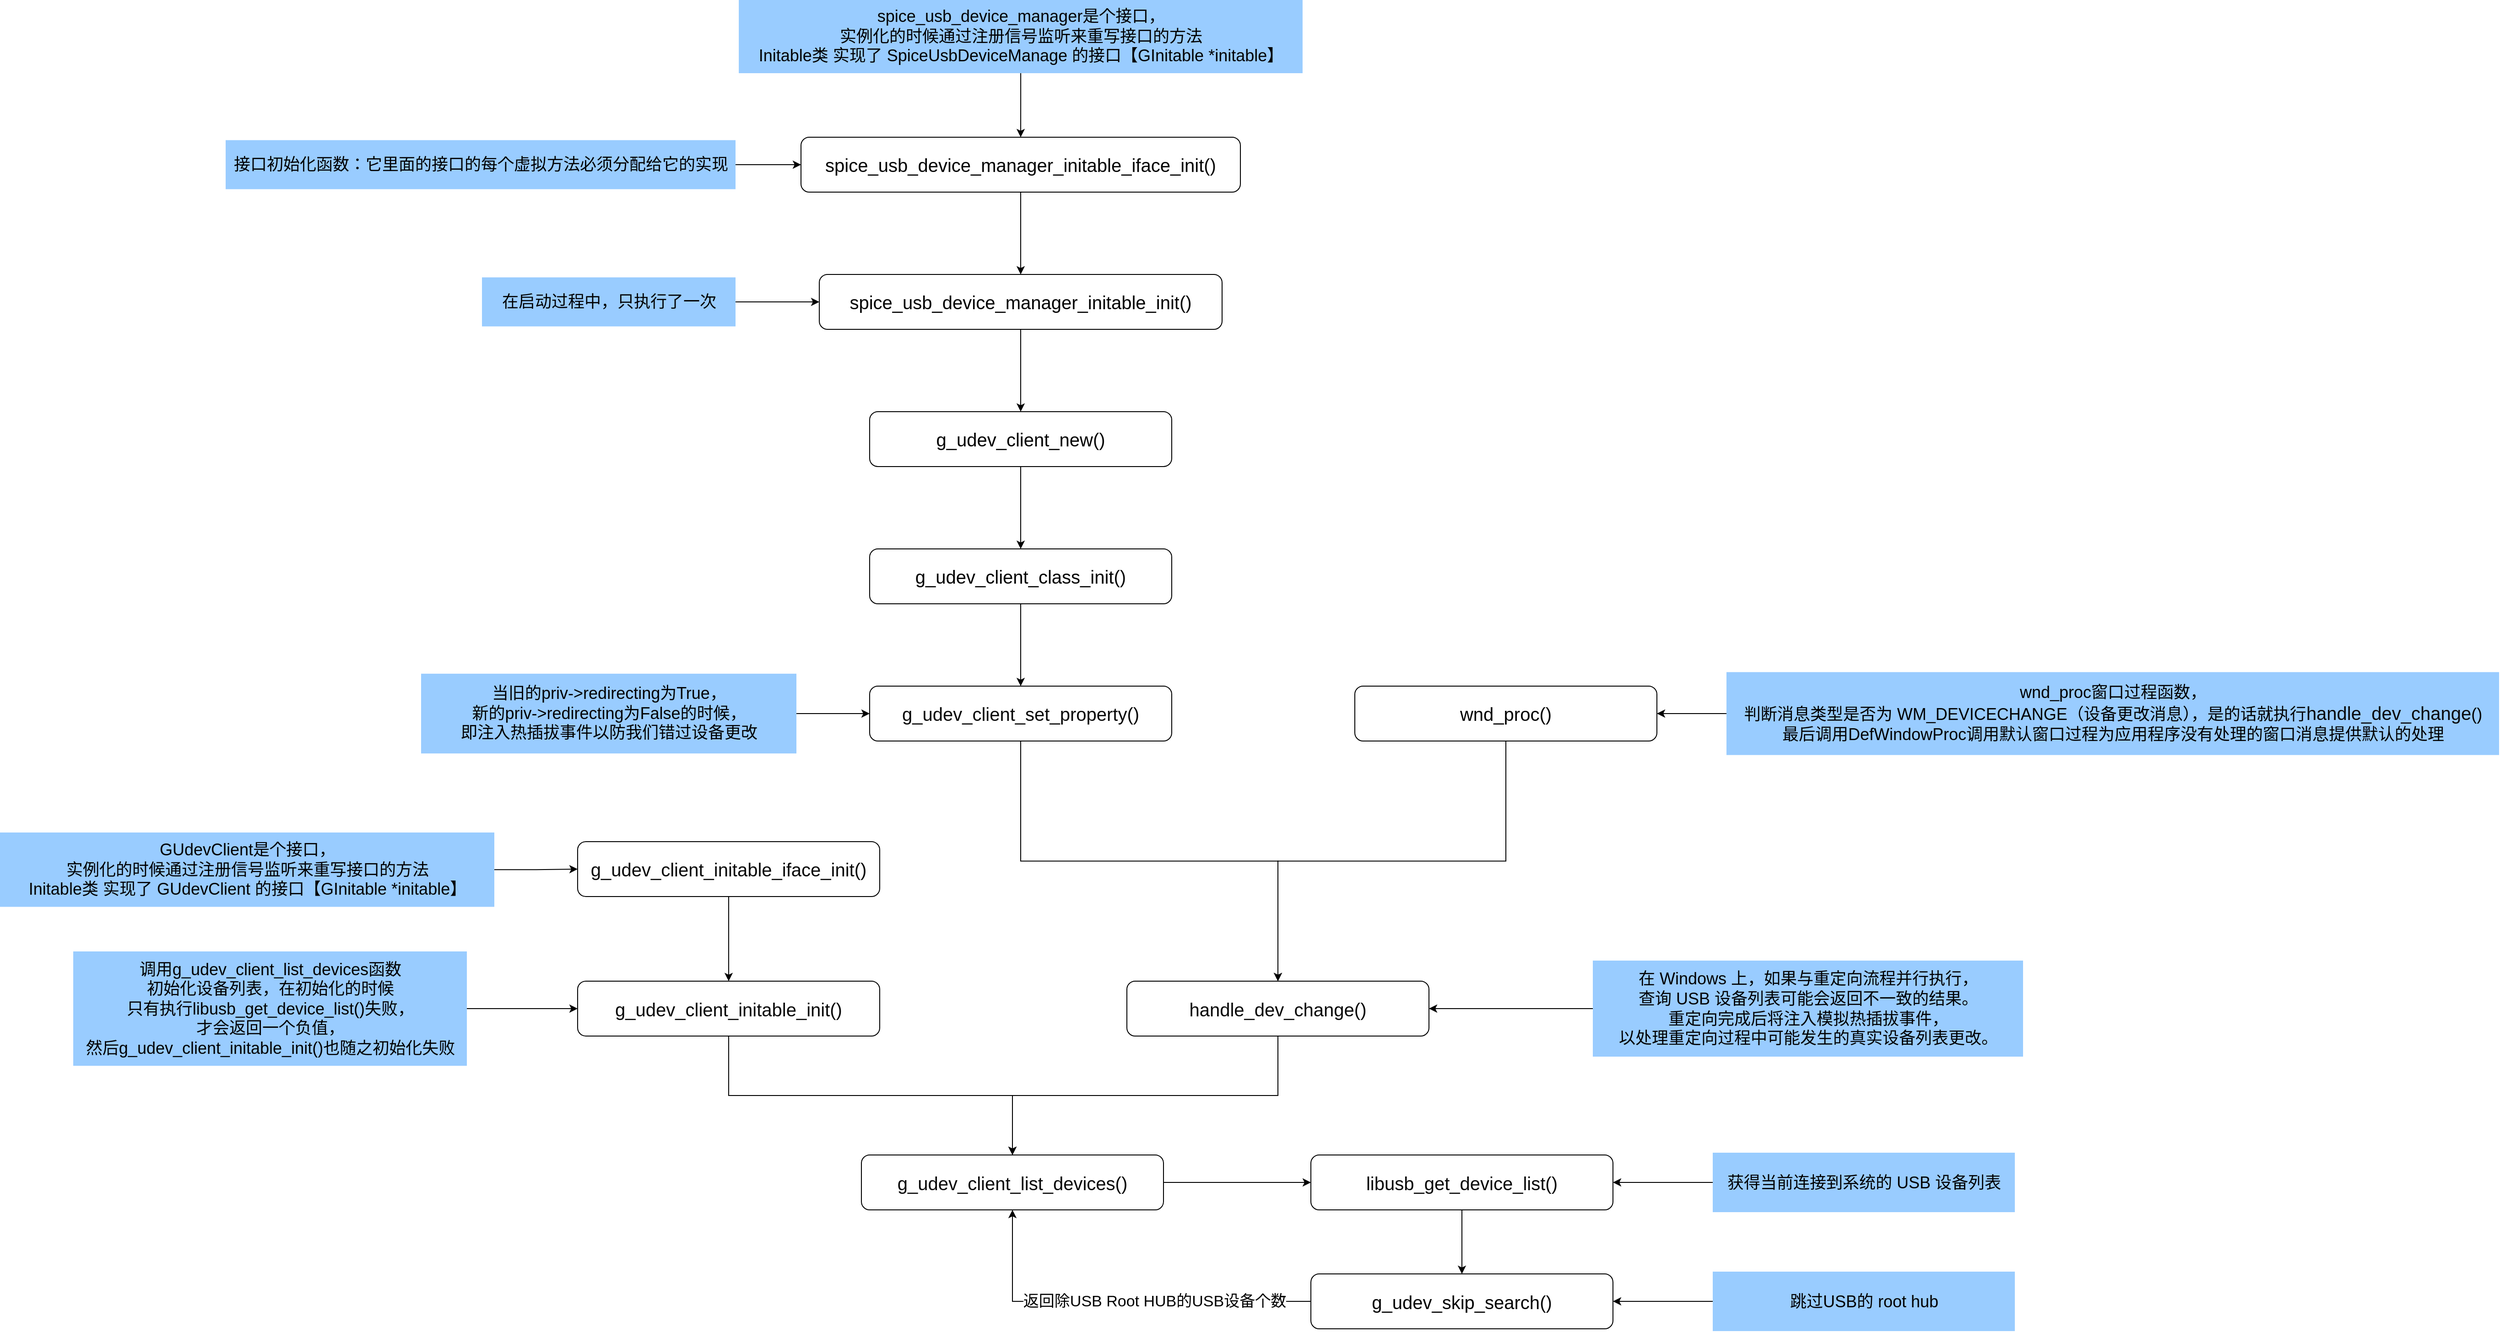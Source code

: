 <mxfile version="21.0.2" type="github">
  <diagram name="第 1 页" id="BY4z07NkSUgg_BN6G2i4">
    <mxGraphModel dx="2261" dy="764" grid="1" gridSize="10" guides="1" tooltips="1" connect="1" arrows="1" fold="1" page="1" pageScale="1" pageWidth="827" pageHeight="1169" math="0" shadow="0">
      <root>
        <mxCell id="0" />
        <mxCell id="1" parent="0" />
        <mxCell id="41W4eIfwrq1G0Y4Z3EsX-12" style="edgeStyle=orthogonalEdgeStyle;rounded=0;orthogonalLoop=1;jettySize=auto;html=1;entryX=0;entryY=0.5;entryDx=0;entryDy=0;" edge="1" parent="1" source="41W4eIfwrq1G0Y4Z3EsX-1" target="41W4eIfwrq1G0Y4Z3EsX-6">
          <mxGeometry relative="1" as="geometry" />
        </mxCell>
        <mxCell id="41W4eIfwrq1G0Y4Z3EsX-1" value="&lt;pre style=&quot;background-color: rgb(255, 255, 255); color: rgb(8, 8, 8); font-size: 20px;&quot;&gt;&lt;font style=&quot;font-size: 20px;&quot; face=&quot;Helvetica&quot;&gt;g_udev_client_list_devices()&lt;/font&gt;&lt;/pre&gt;" style="rounded=1;whiteSpace=wrap;html=1;fontSize=20;" vertex="1" parent="1">
          <mxGeometry x="161" y="1342.5" width="330" height="60" as="geometry" />
        </mxCell>
        <mxCell id="41W4eIfwrq1G0Y4Z3EsX-4" style="edgeStyle=orthogonalEdgeStyle;rounded=0;orthogonalLoop=1;jettySize=auto;html=1;" edge="1" parent="1" source="41W4eIfwrq1G0Y4Z3EsX-2" target="41W4eIfwrq1G0Y4Z3EsX-1">
          <mxGeometry relative="1" as="geometry" />
        </mxCell>
        <mxCell id="41W4eIfwrq1G0Y4Z3EsX-2" value="&lt;font color=&quot;#080808&quot;&gt;g_udev_client_initable_init&lt;/font&gt;&lt;span style=&quot;background-color: rgb(255, 255, 255); color: rgb(8, 8, 8);&quot;&gt;()&lt;/span&gt;&lt;font color=&quot;#080808&quot;&gt;&lt;br&gt;&lt;/font&gt;" style="rounded=1;whiteSpace=wrap;html=1;fontSize=20;" vertex="1" parent="1">
          <mxGeometry x="-149" y="1152.5" width="330" height="60" as="geometry" />
        </mxCell>
        <mxCell id="41W4eIfwrq1G0Y4Z3EsX-5" style="edgeStyle=orthogonalEdgeStyle;rounded=0;orthogonalLoop=1;jettySize=auto;html=1;" edge="1" parent="1" source="41W4eIfwrq1G0Y4Z3EsX-3" target="41W4eIfwrq1G0Y4Z3EsX-1">
          <mxGeometry relative="1" as="geometry" />
        </mxCell>
        <mxCell id="41W4eIfwrq1G0Y4Z3EsX-3" value="&lt;font color=&quot;#080808&quot;&gt;handle_dev_change&lt;/font&gt;&lt;span style=&quot;background-color: rgb(255, 255, 255); color: rgb(8, 8, 8);&quot;&gt;()&lt;/span&gt;&lt;font color=&quot;#080808&quot;&gt;&lt;br&gt;&lt;/font&gt;" style="rounded=1;whiteSpace=wrap;html=1;fontSize=20;" vertex="1" parent="1">
          <mxGeometry x="451" y="1152.5" width="330" height="60" as="geometry" />
        </mxCell>
        <mxCell id="41W4eIfwrq1G0Y4Z3EsX-11" style="edgeStyle=orthogonalEdgeStyle;rounded=0;orthogonalLoop=1;jettySize=auto;html=1;entryX=0.5;entryY=0;entryDx=0;entryDy=0;" edge="1" parent="1" source="41W4eIfwrq1G0Y4Z3EsX-6" target="41W4eIfwrq1G0Y4Z3EsX-10">
          <mxGeometry relative="1" as="geometry" />
        </mxCell>
        <mxCell id="41W4eIfwrq1G0Y4Z3EsX-6" value="&lt;font color=&quot;#080808&quot;&gt;libusb_get_device_list&lt;/font&gt;&lt;span style=&quot;background-color: rgb(255, 255, 255); color: rgb(8, 8, 8);&quot;&gt;()&lt;/span&gt;&lt;font color=&quot;#080808&quot;&gt;&lt;br&gt;&lt;/font&gt;" style="rounded=1;whiteSpace=wrap;html=1;fontSize=20;" vertex="1" parent="1">
          <mxGeometry x="652" y="1342.5" width="330" height="60" as="geometry" />
        </mxCell>
        <mxCell id="41W4eIfwrq1G0Y4Z3EsX-9" style="edgeStyle=orthogonalEdgeStyle;rounded=0;orthogonalLoop=1;jettySize=auto;html=1;" edge="1" parent="1" source="41W4eIfwrq1G0Y4Z3EsX-8" target="41W4eIfwrq1G0Y4Z3EsX-6">
          <mxGeometry relative="1" as="geometry" />
        </mxCell>
        <mxCell id="41W4eIfwrq1G0Y4Z3EsX-8" value="获得当前连接到系统的 USB 设备列表" style="text;strokeColor=none;fillColor=#99CCFF;html=1;fontSize=18;fontStyle=0;verticalAlign=middle;align=center;" vertex="1" parent="1">
          <mxGeometry x="1091" y="1340" width="330" height="65" as="geometry" />
        </mxCell>
        <mxCell id="41W4eIfwrq1G0Y4Z3EsX-15" style="edgeStyle=orthogonalEdgeStyle;rounded=0;orthogonalLoop=1;jettySize=auto;html=1;entryX=0.5;entryY=1;entryDx=0;entryDy=0;" edge="1" parent="1" source="41W4eIfwrq1G0Y4Z3EsX-10" target="41W4eIfwrq1G0Y4Z3EsX-1">
          <mxGeometry relative="1" as="geometry" />
        </mxCell>
        <mxCell id="41W4eIfwrq1G0Y4Z3EsX-16" value="返回除USB Root HUB的USB设备个数" style="edgeLabel;html=1;align=center;verticalAlign=middle;resizable=0;points=[];fontSize=17;" vertex="1" connectable="0" parent="41W4eIfwrq1G0Y4Z3EsX-15">
          <mxGeometry x="0.028" y="-3" relative="1" as="geometry">
            <mxPoint x="48" y="3" as="offset" />
          </mxGeometry>
        </mxCell>
        <mxCell id="41W4eIfwrq1G0Y4Z3EsX-10" value="g_udev_skip_search&lt;span style=&quot;background-color: rgb(255, 255, 255); color: rgb(8, 8, 8);&quot;&gt;()&lt;/span&gt;&lt;font color=&quot;#080808&quot;&gt;&lt;br&gt;&lt;/font&gt;" style="rounded=1;whiteSpace=wrap;html=1;fontSize=20;" vertex="1" parent="1">
          <mxGeometry x="652" y="1472.5" width="330" height="60" as="geometry" />
        </mxCell>
        <mxCell id="41W4eIfwrq1G0Y4Z3EsX-14" style="edgeStyle=orthogonalEdgeStyle;rounded=0;orthogonalLoop=1;jettySize=auto;html=1;entryX=1;entryY=0.5;entryDx=0;entryDy=0;" edge="1" parent="1" source="41W4eIfwrq1G0Y4Z3EsX-13" target="41W4eIfwrq1G0Y4Z3EsX-10">
          <mxGeometry relative="1" as="geometry" />
        </mxCell>
        <mxCell id="41W4eIfwrq1G0Y4Z3EsX-13" value="跳过USB的 root hub" style="text;strokeColor=none;fillColor=#99CCFF;html=1;fontSize=18;fontStyle=0;verticalAlign=middle;align=center;" vertex="1" parent="1">
          <mxGeometry x="1091" y="1470" width="330" height="65" as="geometry" />
        </mxCell>
        <mxCell id="41W4eIfwrq1G0Y4Z3EsX-18" style="edgeStyle=orthogonalEdgeStyle;rounded=0;orthogonalLoop=1;jettySize=auto;html=1;" edge="1" parent="1" source="41W4eIfwrq1G0Y4Z3EsX-17" target="41W4eIfwrq1G0Y4Z3EsX-2">
          <mxGeometry relative="1" as="geometry" />
        </mxCell>
        <mxCell id="41W4eIfwrq1G0Y4Z3EsX-17" value="调用g_udev_client_list_devices函数&lt;br&gt;初始化设备列表，在初始化的时候&lt;br&gt;只有执行libusb_get_device_list()失败，&lt;br&gt;才会返回一个负值，&lt;br&gt;然后g_udev_client_initable_init()也随之初始化失败" style="text;strokeColor=none;fillColor=#99CCFF;html=1;fontSize=18;fontStyle=0;verticalAlign=middle;align=center;" vertex="1" parent="1">
          <mxGeometry x="-700" y="1120" width="430" height="125" as="geometry" />
        </mxCell>
        <mxCell id="41W4eIfwrq1G0Y4Z3EsX-20" style="edgeStyle=orthogonalEdgeStyle;rounded=0;orthogonalLoop=1;jettySize=auto;html=1;" edge="1" parent="1" source="41W4eIfwrq1G0Y4Z3EsX-19" target="41W4eIfwrq1G0Y4Z3EsX-2">
          <mxGeometry relative="1" as="geometry" />
        </mxCell>
        <mxCell id="41W4eIfwrq1G0Y4Z3EsX-19" value="&lt;span style=&quot;background-color: rgb(255, 255, 255);&quot;&gt;&lt;font color=&quot;#080808&quot;&gt;g_udev_client_initable_iface_init()&lt;/font&gt;&lt;/span&gt;&lt;font color=&quot;#080808&quot;&gt;&lt;br&gt;&lt;/font&gt;" style="rounded=1;whiteSpace=wrap;html=1;fontSize=20;" vertex="1" parent="1">
          <mxGeometry x="-149" y="1000" width="330" height="60" as="geometry" />
        </mxCell>
        <mxCell id="41W4eIfwrq1G0Y4Z3EsX-23" style="edgeStyle=orthogonalEdgeStyle;rounded=0;orthogonalLoop=1;jettySize=auto;html=1;entryX=0.5;entryY=0;entryDx=0;entryDy=0;" edge="1" parent="1" source="41W4eIfwrq1G0Y4Z3EsX-21" target="41W4eIfwrq1G0Y4Z3EsX-3">
          <mxGeometry relative="1" as="geometry" />
        </mxCell>
        <mxCell id="41W4eIfwrq1G0Y4Z3EsX-21" value="&lt;span style=&quot;background-color: rgb(255, 255, 255);&quot;&gt;&lt;font color=&quot;#080808&quot;&gt;g_udev_client_set_property()&lt;/font&gt;&lt;/span&gt;&lt;font color=&quot;#080808&quot;&gt;&lt;br&gt;&lt;/font&gt;" style="rounded=1;whiteSpace=wrap;html=1;fontSize=20;" vertex="1" parent="1">
          <mxGeometry x="170" y="830" width="330" height="60" as="geometry" />
        </mxCell>
        <mxCell id="41W4eIfwrq1G0Y4Z3EsX-25" style="edgeStyle=orthogonalEdgeStyle;rounded=0;orthogonalLoop=1;jettySize=auto;html=1;entryX=0.5;entryY=0;entryDx=0;entryDy=0;" edge="1" parent="1" source="41W4eIfwrq1G0Y4Z3EsX-22" target="41W4eIfwrq1G0Y4Z3EsX-3">
          <mxGeometry relative="1" as="geometry" />
        </mxCell>
        <mxCell id="41W4eIfwrq1G0Y4Z3EsX-22" value="wnd_proc&lt;span style=&quot;background-color: rgb(255, 255, 255); color: rgb(8, 8, 8);&quot;&gt;()&lt;/span&gt;&lt;font color=&quot;#080808&quot;&gt;&lt;br&gt;&lt;/font&gt;" style="rounded=1;whiteSpace=wrap;html=1;fontSize=20;" vertex="1" parent="1">
          <mxGeometry x="700" y="830" width="330" height="60" as="geometry" />
        </mxCell>
        <mxCell id="41W4eIfwrq1G0Y4Z3EsX-27" style="edgeStyle=orthogonalEdgeStyle;rounded=0;orthogonalLoop=1;jettySize=auto;html=1;" edge="1" parent="1" source="41W4eIfwrq1G0Y4Z3EsX-26" target="41W4eIfwrq1G0Y4Z3EsX-22">
          <mxGeometry relative="1" as="geometry" />
        </mxCell>
        <mxCell id="41W4eIfwrq1G0Y4Z3EsX-26" value="wnd_proc窗口过程函数，&lt;br&gt;判断消息类型是否为&amp;nbsp;WM_DEVICECHANGE（设备更改消息），是的话就执行&lt;font style=&quot;border-color: var(--border-color); font-size: 20px;&quot; color=&quot;#080808&quot;&gt;handle_dev_change&lt;/font&gt;()&lt;br&gt;最后调用DefWindowProc调用默认窗口过程为应用程序没有处理的窗口消息提供默认的处理" style="text;strokeColor=none;fillColor=#99CCFF;html=1;fontSize=18;fontStyle=0;verticalAlign=middle;align=center;" vertex="1" parent="1">
          <mxGeometry x="1106" y="814.69" width="844" height="90.62" as="geometry" />
        </mxCell>
        <mxCell id="41W4eIfwrq1G0Y4Z3EsX-29" style="edgeStyle=orthogonalEdgeStyle;rounded=0;orthogonalLoop=1;jettySize=auto;html=1;entryX=0;entryY=0.5;entryDx=0;entryDy=0;" edge="1" parent="1" source="41W4eIfwrq1G0Y4Z3EsX-28" target="41W4eIfwrq1G0Y4Z3EsX-21">
          <mxGeometry relative="1" as="geometry" />
        </mxCell>
        <mxCell id="41W4eIfwrq1G0Y4Z3EsX-28" value="当旧的priv-&amp;gt;redirecting为True，&lt;br&gt;新的priv-&amp;gt;redirecting为False的时候，&lt;br&gt;即注入热插拔事件以防我们错过设备更改" style="text;strokeColor=none;fillColor=#99CCFF;html=1;fontSize=18;fontStyle=0;verticalAlign=middle;align=center;" vertex="1" parent="1">
          <mxGeometry x="-320" y="816.41" width="410" height="87.19" as="geometry" />
        </mxCell>
        <mxCell id="41W4eIfwrq1G0Y4Z3EsX-31" style="edgeStyle=orthogonalEdgeStyle;rounded=0;orthogonalLoop=1;jettySize=auto;html=1;" edge="1" parent="1" source="41W4eIfwrq1G0Y4Z3EsX-30" target="41W4eIfwrq1G0Y4Z3EsX-21">
          <mxGeometry relative="1" as="geometry" />
        </mxCell>
        <mxCell id="41W4eIfwrq1G0Y4Z3EsX-30" value="g_udev_client_class_init&lt;span style=&quot;background-color: rgb(255, 255, 255);&quot;&gt;&lt;font color=&quot;#080808&quot;&gt;()&lt;/font&gt;&lt;/span&gt;&lt;font color=&quot;#080808&quot;&gt;&lt;br&gt;&lt;/font&gt;" style="rounded=1;whiteSpace=wrap;html=1;fontSize=20;" vertex="1" parent="1">
          <mxGeometry x="170" y="680" width="330" height="60" as="geometry" />
        </mxCell>
        <mxCell id="41W4eIfwrq1G0Y4Z3EsX-33" value="" style="edgeStyle=orthogonalEdgeStyle;rounded=0;orthogonalLoop=1;jettySize=auto;html=1;" edge="1" parent="1" source="41W4eIfwrq1G0Y4Z3EsX-32" target="41W4eIfwrq1G0Y4Z3EsX-30">
          <mxGeometry relative="1" as="geometry" />
        </mxCell>
        <mxCell id="41W4eIfwrq1G0Y4Z3EsX-32" value="g_udev_client_new&lt;span style=&quot;background-color: rgb(255, 255, 255);&quot;&gt;&lt;font color=&quot;#080808&quot;&gt;()&lt;/font&gt;&lt;/span&gt;&lt;font color=&quot;#080808&quot;&gt;&lt;br&gt;&lt;/font&gt;" style="rounded=1;whiteSpace=wrap;html=1;fontSize=20;" vertex="1" parent="1">
          <mxGeometry x="170" y="530" width="330" height="60" as="geometry" />
        </mxCell>
        <mxCell id="41W4eIfwrq1G0Y4Z3EsX-35" style="edgeStyle=orthogonalEdgeStyle;rounded=0;orthogonalLoop=1;jettySize=auto;html=1;entryX=0.5;entryY=0;entryDx=0;entryDy=0;" edge="1" parent="1" source="41W4eIfwrq1G0Y4Z3EsX-34" target="41W4eIfwrq1G0Y4Z3EsX-32">
          <mxGeometry relative="1" as="geometry" />
        </mxCell>
        <mxCell id="41W4eIfwrq1G0Y4Z3EsX-34" value="spice_usb_device_manager_initable_init&lt;span style=&quot;background-color: rgb(255, 255, 255);&quot;&gt;&lt;font color=&quot;#080808&quot;&gt;()&lt;/font&gt;&lt;/span&gt;&lt;font color=&quot;#080808&quot;&gt;&lt;br&gt;&lt;/font&gt;" style="rounded=1;whiteSpace=wrap;html=1;fontSize=20;" vertex="1" parent="1">
          <mxGeometry x="115" y="380" width="440" height="60" as="geometry" />
        </mxCell>
        <mxCell id="41W4eIfwrq1G0Y4Z3EsX-37" style="edgeStyle=orthogonalEdgeStyle;rounded=0;orthogonalLoop=1;jettySize=auto;html=1;entryX=0;entryY=0.5;entryDx=0;entryDy=0;" edge="1" parent="1" source="41W4eIfwrq1G0Y4Z3EsX-36" target="41W4eIfwrq1G0Y4Z3EsX-34">
          <mxGeometry relative="1" as="geometry" />
        </mxCell>
        <mxCell id="41W4eIfwrq1G0Y4Z3EsX-36" value="在启动过程中，只执行了一次" style="text;strokeColor=none;fillColor=#99CCFF;html=1;fontSize=18;fontStyle=0;verticalAlign=middle;align=center;" vertex="1" parent="1">
          <mxGeometry x="-253.5" y="383.2" width="277" height="53.59" as="geometry" />
        </mxCell>
        <mxCell id="41W4eIfwrq1G0Y4Z3EsX-39" style="edgeStyle=orthogonalEdgeStyle;rounded=0;orthogonalLoop=1;jettySize=auto;html=1;entryX=1;entryY=0.5;entryDx=0;entryDy=0;" edge="1" parent="1" source="41W4eIfwrq1G0Y4Z3EsX-38" target="41W4eIfwrq1G0Y4Z3EsX-3">
          <mxGeometry relative="1" as="geometry" />
        </mxCell>
        <mxCell id="41W4eIfwrq1G0Y4Z3EsX-38" value="在 Windows 上，如果与重定向流程并行执行，&lt;br&gt;查询 USB 设备列表可能会返回不一致的结果。 &lt;br&gt;重定向完成后将注入模拟热插拔事件，&lt;br&gt;以处理重定向过程中可能发生的真实设备列表更改。" style="text;strokeColor=none;fillColor=#99CCFF;html=1;fontSize=18;fontStyle=0;verticalAlign=middle;align=center;" vertex="1" parent="1">
          <mxGeometry x="960" y="1130" width="470" height="105" as="geometry" />
        </mxCell>
        <mxCell id="41W4eIfwrq1G0Y4Z3EsX-41" style="edgeStyle=orthogonalEdgeStyle;rounded=0;orthogonalLoop=1;jettySize=auto;html=1;entryX=0.5;entryY=0;entryDx=0;entryDy=0;" edge="1" parent="1" source="41W4eIfwrq1G0Y4Z3EsX-40" target="41W4eIfwrq1G0Y4Z3EsX-34">
          <mxGeometry relative="1" as="geometry" />
        </mxCell>
        <mxCell id="41W4eIfwrq1G0Y4Z3EsX-40" value="spice_usb_device_manager_initable_iface_init&lt;span style=&quot;background-color: rgb(255, 255, 255);&quot;&gt;&lt;font color=&quot;#080808&quot;&gt;()&lt;/font&gt;&lt;/span&gt;&lt;font color=&quot;#080808&quot;&gt;&lt;br&gt;&lt;/font&gt;" style="rounded=1;whiteSpace=wrap;html=1;fontSize=20;" vertex="1" parent="1">
          <mxGeometry x="95" y="230" width="480" height="60" as="geometry" />
        </mxCell>
        <mxCell id="41W4eIfwrq1G0Y4Z3EsX-43" style="edgeStyle=orthogonalEdgeStyle;rounded=0;orthogonalLoop=1;jettySize=auto;html=1;" edge="1" parent="1" source="41W4eIfwrq1G0Y4Z3EsX-42" target="41W4eIfwrq1G0Y4Z3EsX-40">
          <mxGeometry relative="1" as="geometry" />
        </mxCell>
        <mxCell id="41W4eIfwrq1G0Y4Z3EsX-42" value="接口初始化函数：它里面的接口的每个虚拟方法必须分配给它的实现" style="text;strokeColor=none;fillColor=#99CCFF;html=1;fontSize=18;fontStyle=0;verticalAlign=middle;align=center;" vertex="1" parent="1">
          <mxGeometry x="-533.5" y="233.2" width="557" height="53.59" as="geometry" />
        </mxCell>
        <mxCell id="41W4eIfwrq1G0Y4Z3EsX-45" style="edgeStyle=orthogonalEdgeStyle;rounded=0;orthogonalLoop=1;jettySize=auto;html=1;" edge="1" parent="1" source="41W4eIfwrq1G0Y4Z3EsX-44" target="41W4eIfwrq1G0Y4Z3EsX-40">
          <mxGeometry relative="1" as="geometry" />
        </mxCell>
        <mxCell id="41W4eIfwrq1G0Y4Z3EsX-44" value="spice_usb_device_manager是个接口，&lt;br&gt;实例化的时候通过注册信号监听来重写接口的方法&lt;br&gt;Initable类 实现了&amp;nbsp;SpiceUsbDeviceManage 的接口【GInitable *initable】" style="text;strokeColor=none;fillColor=#99CCFF;html=1;fontSize=18;fontStyle=0;verticalAlign=middle;align=center;" vertex="1" parent="1">
          <mxGeometry x="27.06" y="80" width="615.88" height="80" as="geometry" />
        </mxCell>
        <mxCell id="41W4eIfwrq1G0Y4Z3EsX-47" style="edgeStyle=orthogonalEdgeStyle;rounded=0;orthogonalLoop=1;jettySize=auto;html=1;" edge="1" parent="1" source="41W4eIfwrq1G0Y4Z3EsX-46" target="41W4eIfwrq1G0Y4Z3EsX-19">
          <mxGeometry relative="1" as="geometry" />
        </mxCell>
        <mxCell id="41W4eIfwrq1G0Y4Z3EsX-46" value="GUdevClient是个接口，&lt;br style=&quot;border-color: var(--border-color);&quot;&gt;实例化的时候通过注册信号监听来重写接口的方法&lt;br style=&quot;border-color: var(--border-color);&quot;&gt;Initable类 实现了&amp;nbsp;GUdevClient&amp;nbsp;&lt;span style=&quot;background-color: initial;&quot;&gt;的接口【GInitable *initable】&lt;/span&gt;" style="text;strokeColor=none;fillColor=#99CCFF;html=1;fontSize=18;fontStyle=0;verticalAlign=middle;align=center;" vertex="1" parent="1">
          <mxGeometry x="-780" y="990" width="540" height="81.25" as="geometry" />
        </mxCell>
      </root>
    </mxGraphModel>
  </diagram>
</mxfile>
